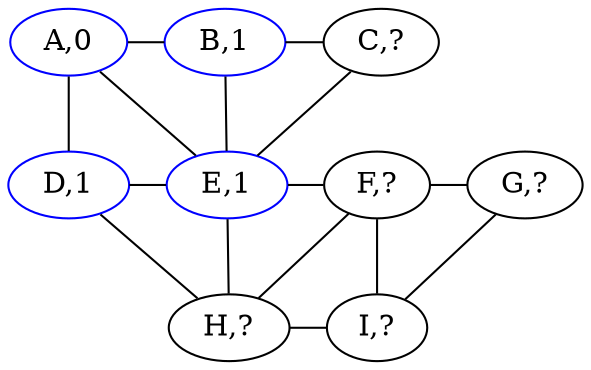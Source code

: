 graph G {
      ratio="compress";
      node [ width=.1 height=.1 ];

      A [label="A,0", color="blue"]
      B [label="B,1", color="blue"]
      C [label="C,?"]
      D [label="D,1", color="blue"]
      E [label="E,1", color="blue"]
      F [label="F,?"]
      G [label="G,?"]
      H [label="H,?"]
      I [label="I,?"]

      A -- B -- C;
      A -- D -- E -- F -- G -- I;
      D -- H -- I;

      A -- E -- C;
      B -- E -- H;
      H -- F -- I;

      { rank=same; A B C }
      { rank=same; D E F G }
      { rank=same; H I }
}